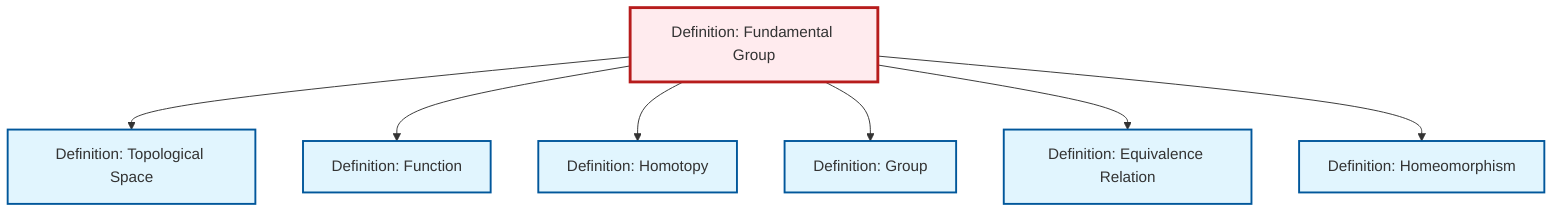 graph TD
    classDef definition fill:#e1f5fe,stroke:#01579b,stroke-width:2px
    classDef theorem fill:#f3e5f5,stroke:#4a148c,stroke-width:2px
    classDef axiom fill:#fff3e0,stroke:#e65100,stroke-width:2px
    classDef example fill:#e8f5e9,stroke:#1b5e20,stroke-width:2px
    classDef current fill:#ffebee,stroke:#b71c1c,stroke-width:3px
    def-topological-space["Definition: Topological Space"]:::definition
    def-homotopy["Definition: Homotopy"]:::definition
    def-fundamental-group["Definition: Fundamental Group"]:::definition
    def-homeomorphism["Definition: Homeomorphism"]:::definition
    def-equivalence-relation["Definition: Equivalence Relation"]:::definition
    def-group["Definition: Group"]:::definition
    def-function["Definition: Function"]:::definition
    def-fundamental-group --> def-topological-space
    def-fundamental-group --> def-function
    def-fundamental-group --> def-homotopy
    def-fundamental-group --> def-group
    def-fundamental-group --> def-equivalence-relation
    def-fundamental-group --> def-homeomorphism
    class def-fundamental-group current
